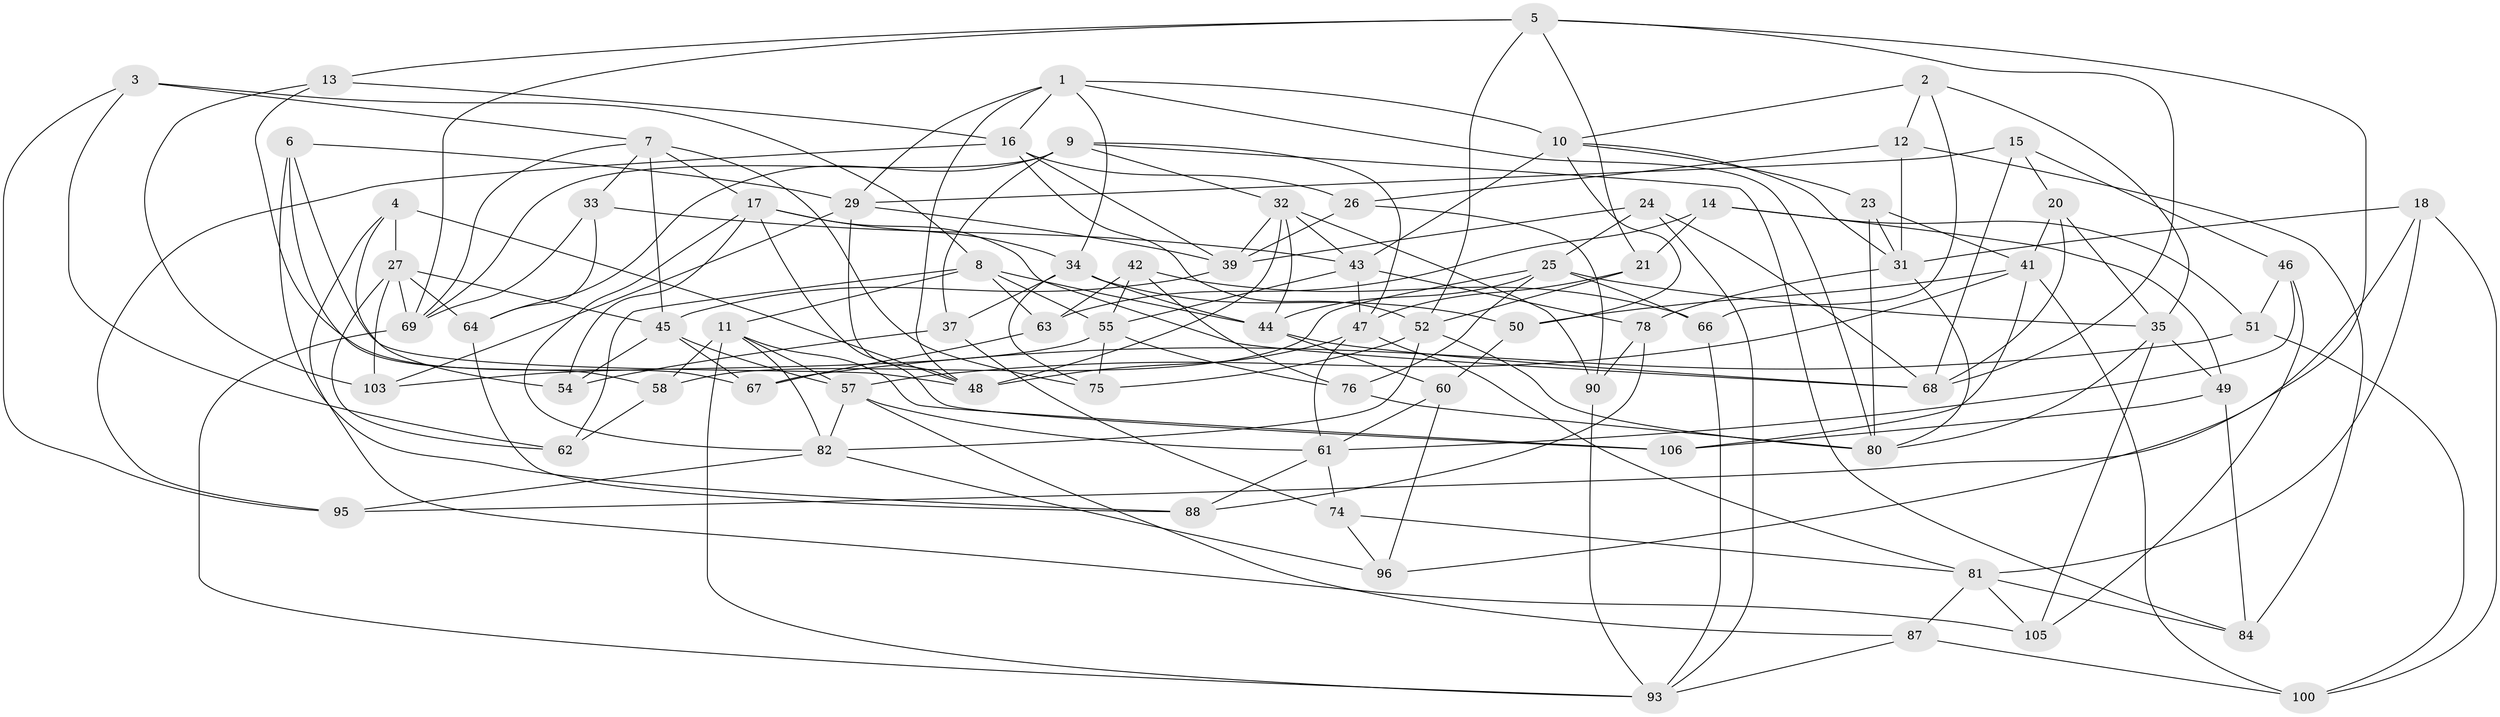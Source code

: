 // original degree distribution, {4: 1.0}
// Generated by graph-tools (version 1.1) at 2025/11/02/27/25 16:11:46]
// undirected, 76 vertices, 185 edges
graph export_dot {
graph [start="1"]
  node [color=gray90,style=filled];
  1 [super="+19"];
  2;
  3;
  4;
  5 [super="+99"];
  6;
  7 [super="+22"];
  8 [super="+70"];
  9 [super="+72"];
  10 [super="+98"];
  11 [super="+89"];
  12;
  13;
  14;
  15;
  16 [super="+38"];
  17 [super="+30"];
  18;
  20;
  21;
  23;
  24;
  25 [super="+28"];
  26;
  27 [super="+40"];
  29 [super="+56"];
  31 [super="+101"];
  32 [super="+36"];
  33;
  34 [super="+73"];
  35 [super="+104"];
  37;
  39 [super="+102"];
  41 [super="+77"];
  42;
  43 [super="+91"];
  44 [super="+86"];
  45 [super="+53"];
  46;
  47 [super="+109"];
  48 [super="+65"];
  49;
  50;
  51;
  52 [super="+94"];
  54;
  55 [super="+59"];
  57 [super="+71"];
  58;
  60;
  61 [super="+79"];
  62;
  63;
  64;
  66;
  67;
  68 [super="+97"];
  69 [super="+92"];
  74;
  75;
  76;
  78;
  80 [super="+85"];
  81 [super="+83"];
  82 [super="+107"];
  84;
  87;
  88;
  90;
  93 [super="+108"];
  95;
  96;
  100;
  103;
  105;
  106;
  1 -- 29;
  1 -- 10;
  1 -- 16;
  1 -- 48;
  1 -- 34;
  1 -- 80;
  2 -- 66;
  2 -- 12;
  2 -- 35;
  2 -- 10;
  3 -- 62;
  3 -- 8;
  3 -- 95;
  3 -- 7;
  4 -- 105;
  4 -- 54;
  4 -- 27;
  4 -- 48;
  5 -- 13;
  5 -- 96;
  5 -- 69;
  5 -- 21;
  5 -- 52;
  5 -- 68;
  6 -- 48;
  6 -- 88;
  6 -- 58;
  6 -- 29;
  7 -- 33;
  7 -- 75;
  7 -- 69;
  7 -- 45;
  7 -- 17;
  8 -- 44;
  8 -- 63;
  8 -- 11;
  8 -- 62;
  8 -- 55;
  9 -- 37;
  9 -- 84;
  9 -- 64;
  9 -- 32;
  9 -- 69;
  9 -- 47;
  10 -- 31;
  10 -- 23;
  10 -- 43;
  10 -- 50;
  11 -- 106;
  11 -- 93;
  11 -- 82;
  11 -- 58;
  11 -- 57;
  12 -- 84;
  12 -- 31;
  12 -- 26;
  13 -- 103;
  13 -- 16;
  13 -- 67;
  14 -- 49;
  14 -- 63;
  14 -- 21;
  14 -- 51;
  15 -- 46;
  15 -- 68;
  15 -- 29;
  15 -- 20;
  16 -- 26;
  16 -- 52;
  16 -- 95;
  16 -- 39;
  17 -- 106;
  17 -- 34;
  17 -- 82;
  17 -- 68;
  17 -- 54;
  18 -- 81;
  18 -- 95;
  18 -- 100;
  18 -- 31;
  20 -- 41;
  20 -- 35;
  20 -- 68;
  21 -- 47;
  21 -- 52;
  23 -- 31;
  23 -- 80;
  23 -- 41;
  24 -- 39;
  24 -- 93;
  24 -- 25;
  24 -- 68;
  25 -- 58;
  25 -- 35;
  25 -- 66;
  25 -- 76;
  25 -- 44;
  26 -- 90;
  26 -- 39;
  27 -- 64;
  27 -- 69;
  27 -- 62;
  27 -- 103;
  27 -- 45;
  29 -- 103;
  29 -- 39;
  29 -- 48;
  31 -- 80;
  31 -- 78;
  32 -- 44;
  32 -- 90;
  32 -- 39;
  32 -- 43;
  32 -- 48;
  33 -- 64;
  33 -- 69;
  33 -- 43;
  34 -- 75;
  34 -- 50;
  34 -- 37;
  34 -- 44;
  35 -- 105;
  35 -- 80;
  35 -- 49;
  37 -- 54;
  37 -- 74;
  39 -- 45;
  41 -- 106;
  41 -- 100;
  41 -- 50;
  41 -- 57;
  42 -- 63;
  42 -- 66;
  42 -- 76;
  42 -- 55;
  43 -- 55;
  43 -- 78;
  43 -- 47;
  44 -- 60;
  44 -- 68;
  45 -- 67;
  45 -- 54;
  45 -- 57;
  46 -- 51;
  46 -- 105;
  46 -- 61;
  47 -- 81;
  47 -- 48;
  47 -- 61;
  49 -- 106;
  49 -- 84;
  50 -- 60;
  51 -- 100;
  51 -- 67;
  52 -- 82;
  52 -- 75;
  52 -- 80;
  55 -- 76;
  55 -- 75;
  55 -- 103;
  57 -- 87;
  57 -- 82;
  57 -- 61;
  58 -- 62;
  60 -- 96;
  60 -- 61;
  61 -- 74;
  61 -- 88;
  63 -- 67;
  64 -- 88;
  66 -- 93;
  69 -- 93;
  74 -- 96;
  74 -- 81;
  76 -- 80;
  78 -- 90;
  78 -- 88;
  81 -- 87;
  81 -- 105;
  81 -- 84;
  82 -- 96;
  82 -- 95;
  87 -- 100;
  87 -- 93;
  90 -- 93;
}
